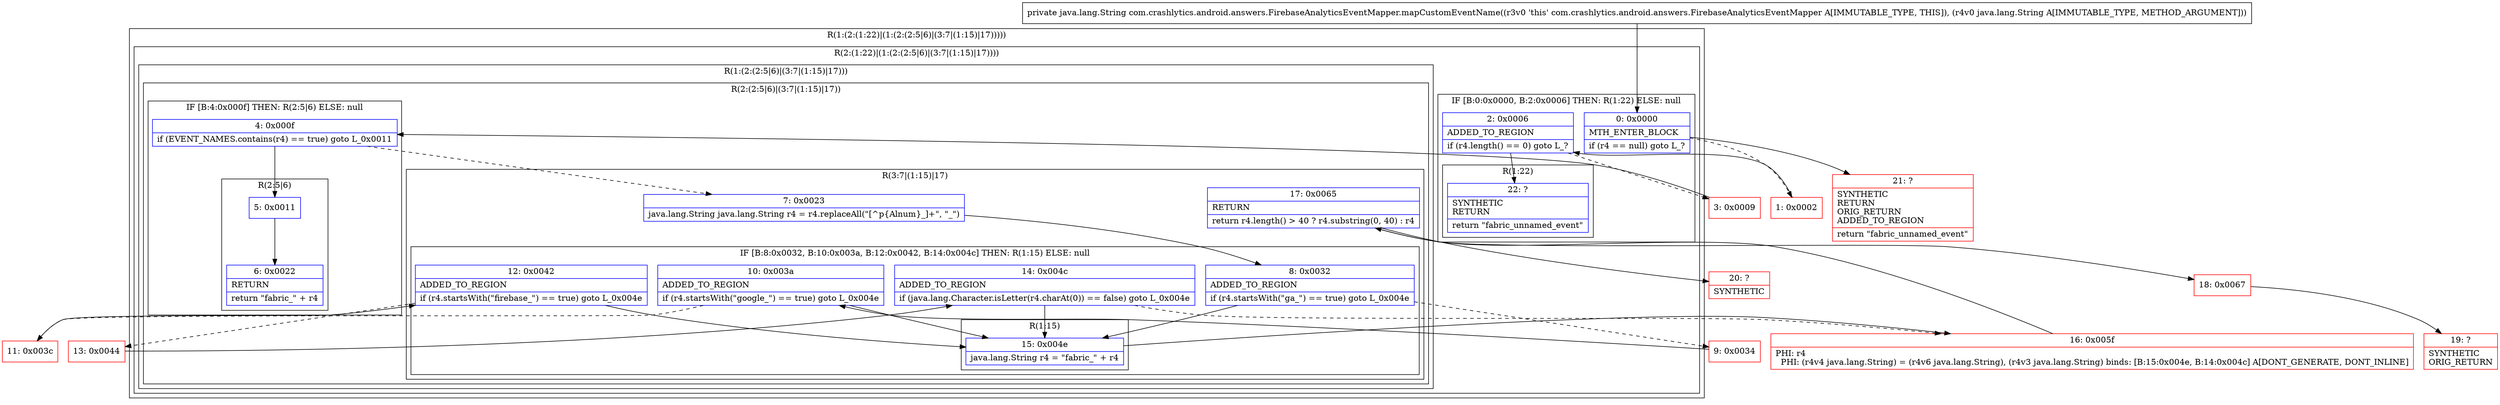 digraph "CFG forcom.crashlytics.android.answers.FirebaseAnalyticsEventMapper.mapCustomEventName(Ljava\/lang\/String;)Ljava\/lang\/String;" {
subgraph cluster_Region_826579315 {
label = "R(1:(2:(1:22)|(1:(2:(2:5|6)|(3:7|(1:15)|17)))))";
node [shape=record,color=blue];
subgraph cluster_Region_1415725066 {
label = "R(2:(1:22)|(1:(2:(2:5|6)|(3:7|(1:15)|17))))";
node [shape=record,color=blue];
subgraph cluster_IfRegion_2051443432 {
label = "IF [B:0:0x0000, B:2:0x0006] THEN: R(1:22) ELSE: null";
node [shape=record,color=blue];
Node_0 [shape=record,label="{0\:\ 0x0000|MTH_ENTER_BLOCK\l|if (r4 == null) goto L_?\l}"];
Node_2 [shape=record,label="{2\:\ 0x0006|ADDED_TO_REGION\l|if (r4.length() == 0) goto L_?\l}"];
subgraph cluster_Region_1930947604 {
label = "R(1:22)";
node [shape=record,color=blue];
Node_22 [shape=record,label="{22\:\ ?|SYNTHETIC\lRETURN\l|return \"fabric_unnamed_event\"\l}"];
}
}
subgraph cluster_Region_1712155652 {
label = "R(1:(2:(2:5|6)|(3:7|(1:15)|17)))";
node [shape=record,color=blue];
subgraph cluster_Region_539558623 {
label = "R(2:(2:5|6)|(3:7|(1:15)|17))";
node [shape=record,color=blue];
subgraph cluster_IfRegion_1853279736 {
label = "IF [B:4:0x000f] THEN: R(2:5|6) ELSE: null";
node [shape=record,color=blue];
Node_4 [shape=record,label="{4\:\ 0x000f|if (EVENT_NAMES.contains(r4) == true) goto L_0x0011\l}"];
subgraph cluster_Region_583920494 {
label = "R(2:5|6)";
node [shape=record,color=blue];
Node_5 [shape=record,label="{5\:\ 0x0011}"];
Node_6 [shape=record,label="{6\:\ 0x0022|RETURN\l|return \"fabric_\" + r4\l}"];
}
}
subgraph cluster_Region_2128440065 {
label = "R(3:7|(1:15)|17)";
node [shape=record,color=blue];
Node_7 [shape=record,label="{7\:\ 0x0023|java.lang.String java.lang.String r4 = r4.replaceAll(\"[^p\{Alnum\}_]+\", \"_\")\l}"];
subgraph cluster_IfRegion_203610520 {
label = "IF [B:8:0x0032, B:10:0x003a, B:12:0x0042, B:14:0x004c] THEN: R(1:15) ELSE: null";
node [shape=record,color=blue];
Node_8 [shape=record,label="{8\:\ 0x0032|ADDED_TO_REGION\l|if (r4.startsWith(\"ga_\") == true) goto L_0x004e\l}"];
Node_10 [shape=record,label="{10\:\ 0x003a|ADDED_TO_REGION\l|if (r4.startsWith(\"google_\") == true) goto L_0x004e\l}"];
Node_12 [shape=record,label="{12\:\ 0x0042|ADDED_TO_REGION\l|if (r4.startsWith(\"firebase_\") == true) goto L_0x004e\l}"];
Node_14 [shape=record,label="{14\:\ 0x004c|ADDED_TO_REGION\l|if (java.lang.Character.isLetter(r4.charAt(0)) == false) goto L_0x004e\l}"];
subgraph cluster_Region_1155838428 {
label = "R(1:15)";
node [shape=record,color=blue];
Node_15 [shape=record,label="{15\:\ 0x004e|java.lang.String r4 = \"fabric_\" + r4\l}"];
}
}
Node_17 [shape=record,label="{17\:\ 0x0065|RETURN\l|return r4.length() \> 40 ? r4.substring(0, 40) : r4\l}"];
}
}
}
}
}
Node_1 [shape=record,color=red,label="{1\:\ 0x0002}"];
Node_3 [shape=record,color=red,label="{3\:\ 0x0009}"];
Node_9 [shape=record,color=red,label="{9\:\ 0x0034}"];
Node_11 [shape=record,color=red,label="{11\:\ 0x003c}"];
Node_13 [shape=record,color=red,label="{13\:\ 0x0044}"];
Node_16 [shape=record,color=red,label="{16\:\ 0x005f|PHI: r4 \l  PHI: (r4v4 java.lang.String) = (r4v6 java.lang.String), (r4v3 java.lang.String) binds: [B:15:0x004e, B:14:0x004c] A[DONT_GENERATE, DONT_INLINE]\l}"];
Node_18 [shape=record,color=red,label="{18\:\ 0x0067}"];
Node_19 [shape=record,color=red,label="{19\:\ ?|SYNTHETIC\lORIG_RETURN\l}"];
Node_20 [shape=record,color=red,label="{20\:\ ?|SYNTHETIC\l}"];
Node_21 [shape=record,color=red,label="{21\:\ ?|SYNTHETIC\lRETURN\lORIG_RETURN\lADDED_TO_REGION\l|return \"fabric_unnamed_event\"\l}"];
MethodNode[shape=record,label="{private java.lang.String com.crashlytics.android.answers.FirebaseAnalyticsEventMapper.mapCustomEventName((r3v0 'this' com.crashlytics.android.answers.FirebaseAnalyticsEventMapper A[IMMUTABLE_TYPE, THIS]), (r4v0 java.lang.String A[IMMUTABLE_TYPE, METHOD_ARGUMENT])) }"];
MethodNode -> Node_0;
Node_0 -> Node_1[style=dashed];
Node_0 -> Node_21;
Node_2 -> Node_3[style=dashed];
Node_2 -> Node_22;
Node_4 -> Node_5;
Node_4 -> Node_7[style=dashed];
Node_5 -> Node_6;
Node_7 -> Node_8;
Node_8 -> Node_9[style=dashed];
Node_8 -> Node_15;
Node_10 -> Node_11[style=dashed];
Node_10 -> Node_15;
Node_12 -> Node_13[style=dashed];
Node_12 -> Node_15;
Node_14 -> Node_15;
Node_14 -> Node_16[style=dashed];
Node_15 -> Node_16;
Node_17 -> Node_18;
Node_17 -> Node_20;
Node_1 -> Node_2;
Node_3 -> Node_4;
Node_9 -> Node_10;
Node_11 -> Node_12;
Node_13 -> Node_14;
Node_16 -> Node_17;
Node_18 -> Node_19;
}

